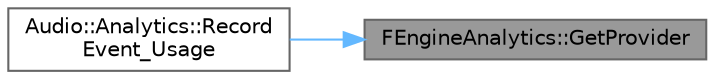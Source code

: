 digraph "FEngineAnalytics::GetProvider"
{
 // INTERACTIVE_SVG=YES
 // LATEX_PDF_SIZE
  bgcolor="transparent";
  edge [fontname=Helvetica,fontsize=10,labelfontname=Helvetica,labelfontsize=10];
  node [fontname=Helvetica,fontsize=10,shape=box,height=0.2,width=0.4];
  rankdir="RL";
  Node1 [id="Node000001",label="FEngineAnalytics::GetProvider",height=0.2,width=0.4,color="gray40", fillcolor="grey60", style="filled", fontcolor="black",tooltip="Return the provider instance."];
  Node1 -> Node2 [id="edge1_Node000001_Node000002",dir="back",color="steelblue1",style="solid",tooltip=" "];
  Node2 [id="Node000002",label="Audio::Analytics::Record\lEvent_Usage",height=0.2,width=0.4,color="grey40", fillcolor="white", style="filled",URL="$d5/d97/namespaceAudio_1_1Analytics.html#a4b96539032a610290afd284499d115eb",tooltip=" "];
}
